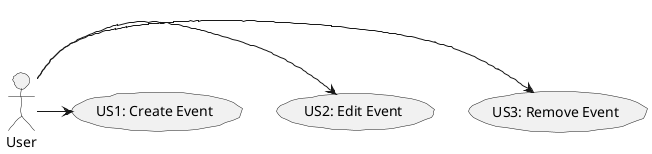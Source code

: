 @startuml  us.png
skinparam handwritten true
skinparam monochrome true
skinparam packageStyle rect
skinparam defaultFontName FG Virgil
skinparam shadowing false

User -> (US3: Remove Event)
User -> (US2: Edit Event)
User -> (US1: Create Event)


@enduml